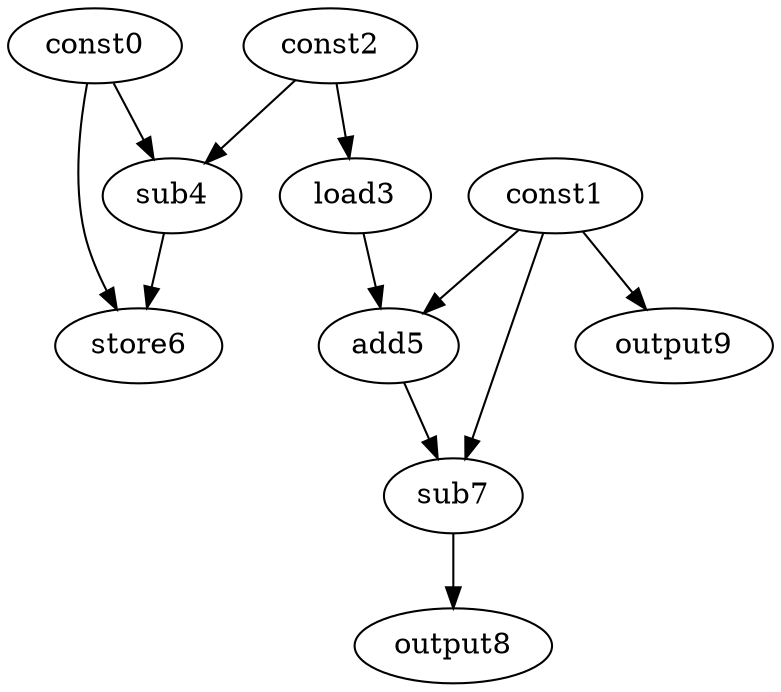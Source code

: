 digraph G { 
const0[opcode=const]; 
const1[opcode=const]; 
const2[opcode=const]; 
load3[opcode=load]; 
sub4[opcode=sub]; 
add5[opcode=add]; 
store6[opcode=store]; 
sub7[opcode=sub]; 
output8[opcode=output]; 
output9[opcode=output]; 
const2->load3[operand=0];
const0->sub4[operand=0];
const2->sub4[operand=1];
const1->output9[operand=0];
const1->add5[operand=0];
load3->add5[operand=1];
const0->store6[operand=0];
sub4->store6[operand=1];
const1->sub7[operand=0];
add5->sub7[operand=1];
sub7->output8[operand=0];
}
